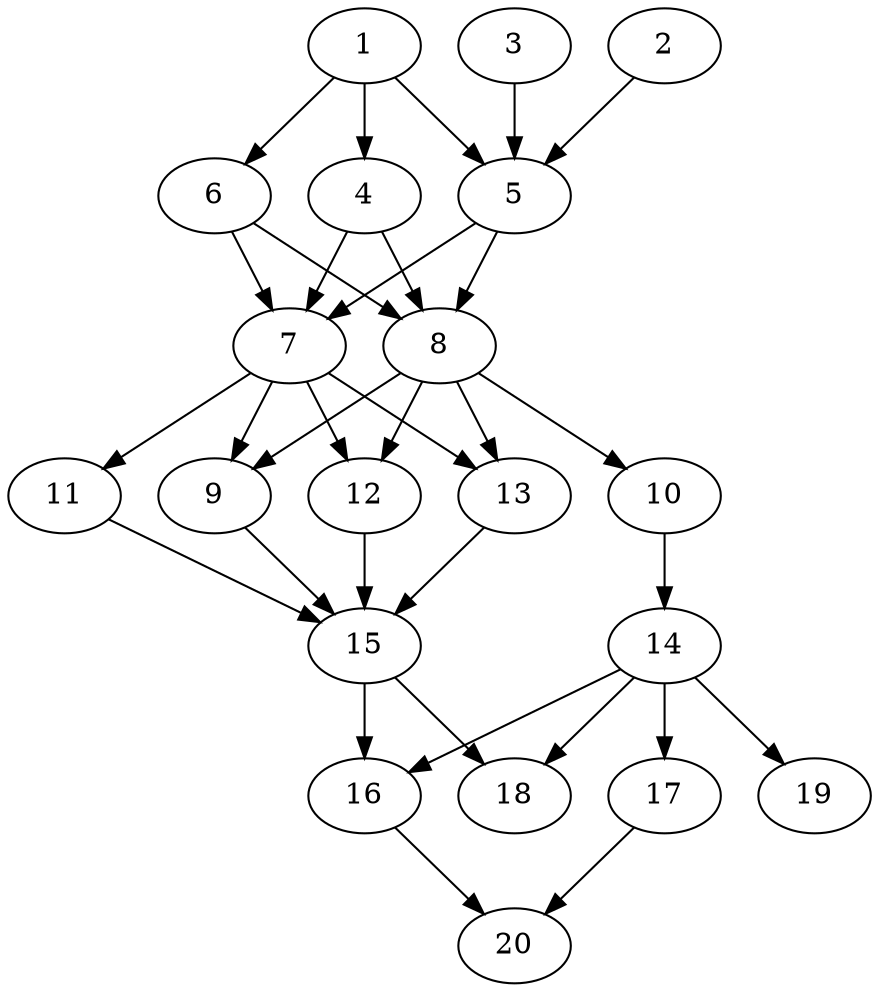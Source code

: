 // DAG automatically generated by daggen at Tue Jul 23 14:31:37 2019
// ./daggen --dot -n 20 --ccr 0.3 --fat 0.5 --regular 0.5 --density 0.8 --mindata 5242880 --maxdata 52428800 
digraph G {
  1 [size="171939840", alpha="0.14", expect_size="51581952"] 
  1 -> 4 [size ="51581952"]
  1 -> 5 [size ="51581952"]
  1 -> 6 [size ="51581952"]
  2 [size="150125227", alpha="0.13", expect_size="45037568"] 
  2 -> 5 [size ="45037568"]
  3 [size="45049173", alpha="0.15", expect_size="13514752"] 
  3 -> 5 [size ="13514752"]
  4 [size="100509013", alpha="0.08", expect_size="30152704"] 
  4 -> 7 [size ="30152704"]
  4 -> 8 [size ="30152704"]
  5 [size="116746240", alpha="0.08", expect_size="35023872"] 
  5 -> 7 [size ="35023872"]
  5 -> 8 [size ="35023872"]
  6 [size="96795307", alpha="0.13", expect_size="29038592"] 
  6 -> 7 [size ="29038592"]
  6 -> 8 [size ="29038592"]
  7 [size="30798507", alpha="0.08", expect_size="9239552"] 
  7 -> 9 [size ="9239552"]
  7 -> 11 [size ="9239552"]
  7 -> 12 [size ="9239552"]
  7 -> 13 [size ="9239552"]
  8 [size="164679680", alpha="0.18", expect_size="49403904"] 
  8 -> 9 [size ="49403904"]
  8 -> 10 [size ="49403904"]
  8 -> 12 [size ="49403904"]
  8 -> 13 [size ="49403904"]
  9 [size="75560960", alpha="0.20", expect_size="22668288"] 
  9 -> 15 [size ="22668288"]
  10 [size="70758400", alpha="0.12", expect_size="21227520"] 
  10 -> 14 [size ="21227520"]
  11 [size="69065387", alpha="0.06", expect_size="20719616"] 
  11 -> 15 [size ="20719616"]
  12 [size="25006080", alpha="0.11", expect_size="7501824"] 
  12 -> 15 [size ="7501824"]
  13 [size="129075200", alpha="0.01", expect_size="38722560"] 
  13 -> 15 [size ="38722560"]
  14 [size="86507520", alpha="0.12", expect_size="25952256"] 
  14 -> 16 [size ="25952256"]
  14 -> 17 [size ="25952256"]
  14 -> 18 [size ="25952256"]
  14 -> 19 [size ="25952256"]
  15 [size="152917333", alpha="0.17", expect_size="45875200"] 
  15 -> 16 [size ="45875200"]
  15 -> 18 [size ="45875200"]
  16 [size="60480853", alpha="0.03", expect_size="18144256"] 
  16 -> 20 [size ="18144256"]
  17 [size="166389760", alpha="0.10", expect_size="49916928"] 
  17 -> 20 [size ="49916928"]
  18 [size="68939093", alpha="0.10", expect_size="20681728"] 
  19 [size="52070400", alpha="0.17", expect_size="15621120"] 
  20 [size="51039573", alpha="0.05", expect_size="15311872"] 
}
